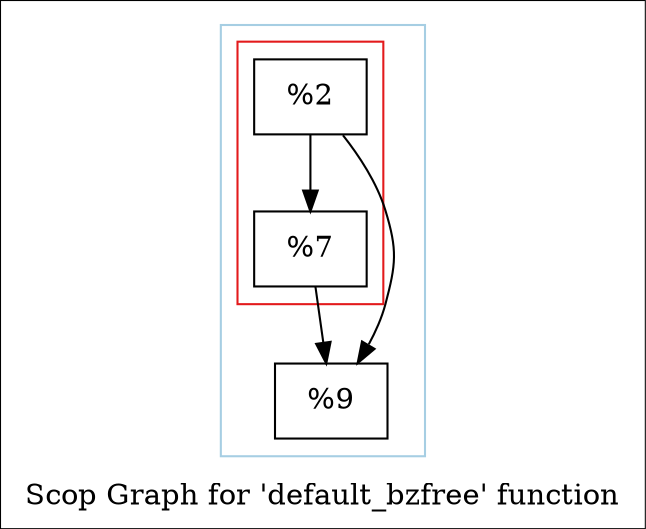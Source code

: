 digraph "Scop Graph for 'default_bzfree' function" {
	label="Scop Graph for 'default_bzfree' function";

	Node0x18f1590 [shape=record,label="{%2}"];
	Node0x18f1590 -> Node0x18ef7e0;
	Node0x18f1590 -> Node0x18284c0;
	Node0x18ef7e0 [shape=record,label="{%7}"];
	Node0x18ef7e0 -> Node0x18284c0;
	Node0x18284c0 [shape=record,label="{%9}"];
	colorscheme = "paired12"
        subgraph cluster_0x192ad10 {
          label = "";
          style = solid;
          color = 1
          subgraph cluster_0x18ff570 {
            label = "";
            style = solid;
            color = 6
            Node0x18f1590;
            Node0x18ef7e0;
          }
          Node0x18284c0;
        }
}
